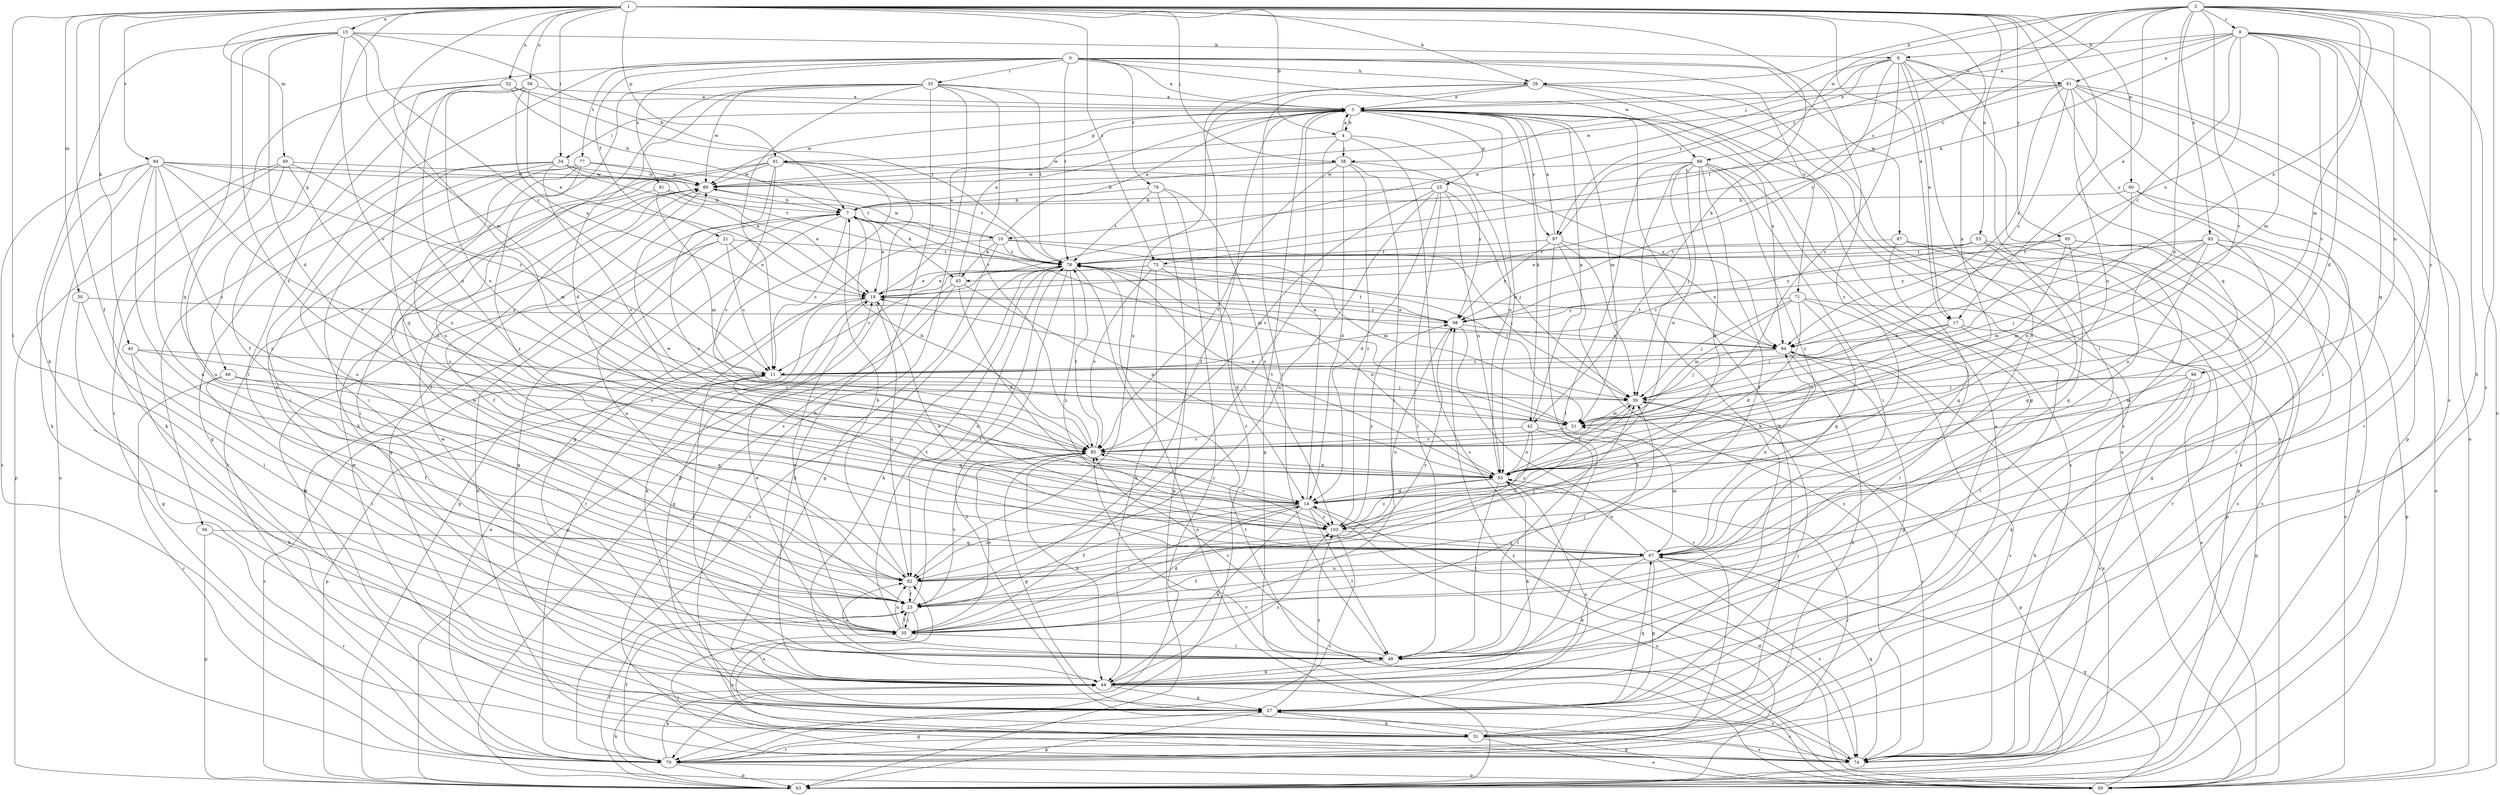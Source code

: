 strict digraph  {
0;
1;
2;
3;
4;
6;
7;
8;
10;
11;
14;
15;
17;
18;
21;
23;
25;
27;
29;
31;
33;
34;
35;
38;
39;
40;
42;
43;
44;
48;
49;
50;
51;
52;
53;
55;
56;
58;
59;
60;
61;
63;
66;
67;
70;
71;
73;
74;
76;
77;
78;
81;
82;
84;
85;
87;
88;
89;
91;
93;
94;
95;
96;
97;
98;
103;
0 -> 3  [label=a];
0 -> 21  [label=f];
0 -> 29  [label=h];
0 -> 33  [label=i];
0 -> 56  [label=o];
0 -> 70  [label=r];
0 -> 71  [label=s];
0 -> 76  [label=t];
0 -> 77  [label=t];
0 -> 78  [label=t];
0 -> 87  [label=w];
0 -> 88  [label=w];
0 -> 91  [label=x];
0 -> 103  [label=z];
1 -> 4  [label=b];
1 -> 15  [label=e];
1 -> 17  [label=e];
1 -> 23  [label=f];
1 -> 29  [label=h];
1 -> 34  [label=i];
1 -> 38  [label=j];
1 -> 40  [label=k];
1 -> 42  [label=k];
1 -> 48  [label=l];
1 -> 49  [label=m];
1 -> 50  [label=m];
1 -> 52  [label=n];
1 -> 53  [label=n];
1 -> 55  [label=n];
1 -> 58  [label=o];
1 -> 60  [label=p];
1 -> 61  [label=p];
1 -> 66  [label=q];
1 -> 67  [label=q];
1 -> 73  [label=s];
1 -> 84  [label=v];
1 -> 85  [label=v];
1 -> 95  [label=y];
1 -> 96  [label=y];
2 -> 8  [label=c];
2 -> 10  [label=c];
2 -> 14  [label=d];
2 -> 17  [label=e];
2 -> 29  [label=h];
2 -> 31  [label=h];
2 -> 51  [label=m];
2 -> 55  [label=n];
2 -> 73  [label=s];
2 -> 74  [label=s];
2 -> 85  [label=v];
2 -> 88  [label=w];
2 -> 93  [label=x];
2 -> 94  [label=x];
2 -> 97  [label=y];
2 -> 103  [label=z];
3 -> 4  [label=b];
3 -> 23  [label=f];
3 -> 25  [label=g];
3 -> 31  [label=h];
3 -> 34  [label=i];
3 -> 42  [label=k];
3 -> 51  [label=m];
3 -> 55  [label=n];
3 -> 61  [label=p];
3 -> 63  [label=p];
3 -> 89  [label=w];
3 -> 94  [label=x];
3 -> 97  [label=y];
4 -> 3  [label=a];
4 -> 35  [label=i];
4 -> 38  [label=j];
4 -> 55  [label=n];
4 -> 74  [label=s];
4 -> 89  [label=w];
6 -> 17  [label=e];
6 -> 18  [label=e];
6 -> 23  [label=f];
6 -> 35  [label=i];
6 -> 38  [label=j];
6 -> 48  [label=l];
6 -> 81  [label=u];
6 -> 85  [label=v];
6 -> 97  [label=y];
6 -> 98  [label=y];
7 -> 10  [label=c];
7 -> 11  [label=c];
7 -> 18  [label=e];
7 -> 27  [label=g];
7 -> 43  [label=k];
7 -> 51  [label=m];
7 -> 63  [label=p];
7 -> 70  [label=r];
8 -> 3  [label=a];
8 -> 6  [label=b];
8 -> 11  [label=c];
8 -> 14  [label=d];
8 -> 43  [label=k];
8 -> 51  [label=m];
8 -> 59  [label=o];
8 -> 67  [label=q];
8 -> 74  [label=s];
8 -> 81  [label=u];
8 -> 85  [label=v];
8 -> 94  [label=x];
10 -> 3  [label=a];
10 -> 27  [label=g];
10 -> 39  [label=j];
10 -> 43  [label=k];
10 -> 51  [label=m];
10 -> 70  [label=r];
10 -> 78  [label=t];
10 -> 89  [label=w];
11 -> 39  [label=j];
11 -> 48  [label=l];
11 -> 63  [label=p];
11 -> 67  [label=q];
14 -> 3  [label=a];
14 -> 23  [label=f];
14 -> 35  [label=i];
14 -> 44  [label=k];
14 -> 48  [label=l];
14 -> 59  [label=o];
14 -> 82  [label=u];
14 -> 89  [label=w];
14 -> 103  [label=z];
15 -> 6  [label=b];
15 -> 7  [label=b];
15 -> 11  [label=c];
15 -> 14  [label=d];
15 -> 44  [label=k];
15 -> 51  [label=m];
15 -> 67  [label=q];
15 -> 85  [label=v];
15 -> 103  [label=z];
17 -> 39  [label=j];
17 -> 48  [label=l];
17 -> 63  [label=p];
17 -> 85  [label=v];
17 -> 94  [label=x];
18 -> 3  [label=a];
18 -> 27  [label=g];
18 -> 44  [label=k];
18 -> 82  [label=u];
18 -> 98  [label=y];
21 -> 11  [label=c];
21 -> 18  [label=e];
21 -> 31  [label=h];
21 -> 78  [label=t];
21 -> 82  [label=u];
23 -> 35  [label=i];
23 -> 74  [label=s];
23 -> 78  [label=t];
23 -> 85  [label=v];
23 -> 89  [label=w];
23 -> 98  [label=y];
25 -> 7  [label=b];
25 -> 14  [label=d];
25 -> 39  [label=j];
25 -> 48  [label=l];
25 -> 55  [label=n];
25 -> 82  [label=u];
25 -> 85  [label=v];
27 -> 31  [label=h];
27 -> 39  [label=j];
27 -> 55  [label=n];
27 -> 63  [label=p];
27 -> 67  [label=q];
27 -> 74  [label=s];
27 -> 103  [label=z];
29 -> 3  [label=a];
29 -> 27  [label=g];
29 -> 48  [label=l];
29 -> 59  [label=o];
29 -> 70  [label=r];
29 -> 74  [label=s];
29 -> 82  [label=u];
31 -> 3  [label=a];
31 -> 59  [label=o];
31 -> 70  [label=r];
31 -> 74  [label=s];
31 -> 82  [label=u];
31 -> 89  [label=w];
33 -> 3  [label=a];
33 -> 11  [label=c];
33 -> 14  [label=d];
33 -> 31  [label=h];
33 -> 44  [label=k];
33 -> 74  [label=s];
33 -> 78  [label=t];
33 -> 82  [label=u];
33 -> 85  [label=v];
33 -> 89  [label=w];
34 -> 18  [label=e];
34 -> 27  [label=g];
34 -> 35  [label=i];
34 -> 78  [label=t];
34 -> 82  [label=u];
34 -> 85  [label=v];
34 -> 89  [label=w];
35 -> 14  [label=d];
35 -> 18  [label=e];
35 -> 23  [label=f];
35 -> 39  [label=j];
35 -> 48  [label=l];
35 -> 78  [label=t];
35 -> 82  [label=u];
35 -> 85  [label=v];
38 -> 7  [label=b];
38 -> 14  [label=d];
38 -> 35  [label=i];
38 -> 85  [label=v];
38 -> 89  [label=w];
38 -> 98  [label=y];
38 -> 103  [label=z];
39 -> 51  [label=m];
39 -> 74  [label=s];
39 -> 82  [label=u];
40 -> 11  [label=c];
40 -> 23  [label=f];
40 -> 31  [label=h];
40 -> 85  [label=v];
42 -> 3  [label=a];
42 -> 48  [label=l];
42 -> 55  [label=n];
42 -> 63  [label=p];
42 -> 85  [label=v];
42 -> 103  [label=z];
43 -> 3  [label=a];
43 -> 14  [label=d];
43 -> 44  [label=k];
43 -> 55  [label=n];
43 -> 63  [label=p];
44 -> 27  [label=g];
44 -> 74  [label=s];
44 -> 89  [label=w];
44 -> 103  [label=z];
48 -> 18  [label=e];
48 -> 44  [label=k];
48 -> 82  [label=u];
48 -> 85  [label=v];
49 -> 44  [label=k];
49 -> 51  [label=m];
49 -> 55  [label=n];
49 -> 63  [label=p];
49 -> 82  [label=u];
49 -> 89  [label=w];
50 -> 27  [label=g];
50 -> 35  [label=i];
50 -> 98  [label=y];
51 -> 18  [label=e];
51 -> 85  [label=v];
52 -> 3  [label=a];
52 -> 7  [label=b];
52 -> 23  [label=f];
52 -> 55  [label=n];
52 -> 67  [label=q];
52 -> 78  [label=t];
53 -> 11  [label=c];
53 -> 18  [label=e];
53 -> 27  [label=g];
53 -> 67  [label=q];
53 -> 74  [label=s];
53 -> 78  [label=t];
55 -> 14  [label=d];
55 -> 39  [label=j];
55 -> 44  [label=k];
55 -> 48  [label=l];
55 -> 70  [label=r];
55 -> 78  [label=t];
55 -> 103  [label=z];
56 -> 63  [label=p];
56 -> 67  [label=q];
56 -> 70  [label=r];
58 -> 3  [label=a];
58 -> 18  [label=e];
58 -> 48  [label=l];
58 -> 55  [label=n];
58 -> 94  [label=x];
59 -> 3  [label=a];
59 -> 14  [label=d];
59 -> 27  [label=g];
59 -> 67  [label=q];
59 -> 78  [label=t];
60 -> 7  [label=b];
60 -> 55  [label=n];
60 -> 59  [label=o];
60 -> 63  [label=p];
61 -> 27  [label=g];
61 -> 44  [label=k];
61 -> 63  [label=p];
61 -> 70  [label=r];
61 -> 85  [label=v];
61 -> 89  [label=w];
61 -> 94  [label=x];
61 -> 103  [label=z];
63 -> 11  [label=c];
63 -> 23  [label=f];
63 -> 44  [label=k];
63 -> 94  [label=x];
63 -> 98  [label=y];
66 -> 35  [label=i];
66 -> 39  [label=j];
66 -> 67  [label=q];
66 -> 70  [label=r];
67 -> 18  [label=e];
67 -> 23  [label=f];
67 -> 27  [label=g];
67 -> 44  [label=k];
67 -> 51  [label=m];
67 -> 55  [label=n];
67 -> 74  [label=s];
67 -> 82  [label=u];
67 -> 94  [label=x];
70 -> 18  [label=e];
70 -> 23  [label=f];
70 -> 27  [label=g];
70 -> 44  [label=k];
70 -> 59  [label=o];
70 -> 63  [label=p];
71 -> 14  [label=d];
71 -> 39  [label=j];
71 -> 48  [label=l];
71 -> 51  [label=m];
71 -> 59  [label=o];
71 -> 67  [label=q];
71 -> 98  [label=y];
73 -> 11  [label=c];
73 -> 14  [label=d];
73 -> 18  [label=e];
73 -> 39  [label=j];
73 -> 44  [label=k];
73 -> 85  [label=v];
74 -> 7  [label=b];
74 -> 35  [label=i];
74 -> 67  [label=q];
74 -> 85  [label=v];
76 -> 7  [label=b];
76 -> 63  [label=p];
76 -> 70  [label=r];
76 -> 78  [label=t];
76 -> 103  [label=z];
77 -> 14  [label=d];
77 -> 23  [label=f];
77 -> 35  [label=i];
77 -> 78  [label=t];
77 -> 89  [label=w];
77 -> 103  [label=z];
78 -> 18  [label=e];
78 -> 44  [label=k];
78 -> 55  [label=n];
78 -> 59  [label=o];
78 -> 70  [label=r];
78 -> 74  [label=s];
78 -> 82  [label=u];
78 -> 103  [label=z];
81 -> 3  [label=a];
81 -> 11  [label=c];
81 -> 48  [label=l];
81 -> 55  [label=n];
81 -> 59  [label=o];
81 -> 63  [label=p];
81 -> 70  [label=r];
81 -> 78  [label=t];
81 -> 89  [label=w];
81 -> 94  [label=x];
82 -> 7  [label=b];
82 -> 23  [label=f];
82 -> 39  [label=j];
84 -> 11  [label=c];
84 -> 23  [label=f];
84 -> 44  [label=k];
84 -> 59  [label=o];
84 -> 74  [label=s];
84 -> 78  [label=t];
84 -> 82  [label=u];
84 -> 85  [label=v];
84 -> 89  [label=w];
84 -> 103  [label=z];
85 -> 7  [label=b];
85 -> 27  [label=g];
85 -> 44  [label=k];
85 -> 55  [label=n];
85 -> 78  [label=t];
87 -> 63  [label=p];
87 -> 67  [label=q];
87 -> 70  [label=r];
87 -> 78  [label=t];
88 -> 14  [label=d];
88 -> 23  [label=f];
88 -> 35  [label=i];
88 -> 39  [label=j];
88 -> 44  [label=k];
88 -> 48  [label=l];
88 -> 55  [label=n];
88 -> 74  [label=s];
88 -> 89  [label=w];
88 -> 103  [label=z];
89 -> 7  [label=b];
89 -> 23  [label=f];
89 -> 27  [label=g];
91 -> 7  [label=b];
91 -> 18  [label=e];
91 -> 35  [label=i];
91 -> 51  [label=m];
93 -> 39  [label=j];
93 -> 44  [label=k];
93 -> 48  [label=l];
93 -> 51  [label=m];
93 -> 55  [label=n];
93 -> 63  [label=p];
93 -> 78  [label=t];
93 -> 98  [label=y];
94 -> 11  [label=c];
94 -> 27  [label=g];
94 -> 31  [label=h];
94 -> 39  [label=j];
94 -> 74  [label=s];
94 -> 78  [label=t];
95 -> 51  [label=m];
95 -> 59  [label=o];
95 -> 67  [label=q];
95 -> 74  [label=s];
95 -> 78  [label=t];
95 -> 98  [label=y];
96 -> 31  [label=h];
96 -> 39  [label=j];
96 -> 44  [label=k];
96 -> 51  [label=m];
96 -> 74  [label=s];
97 -> 3  [label=a];
97 -> 39  [label=j];
97 -> 44  [label=k];
97 -> 74  [label=s];
97 -> 78  [label=t];
97 -> 94  [label=x];
97 -> 98  [label=y];
98 -> 18  [label=e];
98 -> 70  [label=r];
98 -> 78  [label=t];
98 -> 82  [label=u];
98 -> 94  [label=x];
103 -> 67  [label=q];
103 -> 70  [label=r];
103 -> 85  [label=v];
103 -> 98  [label=y];
}

